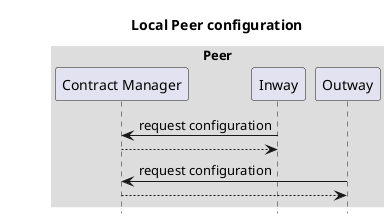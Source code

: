 @startuml
title: Local Peer configuration

box "Peer"
  participant "Contract Manager" as manager
  participant "Inway" as inway
  participant "Outway" as outway
end box
inway -> manager : request configuration
return
outway -> manager : request configuration
return

skinparam sequenceBoxBorderColor #transparent
skinparam boxPadding 50
hide footbox
@enduml
